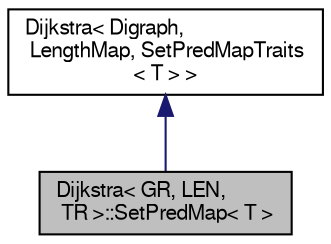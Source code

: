 digraph "Dijkstra&lt; GR, LEN, TR &gt;::SetPredMap&lt; T &gt;"
{
 // LATEX_PDF_SIZE
  edge [fontname="FreeSans",fontsize="10",labelfontname="FreeSans",labelfontsize="10"];
  node [fontname="FreeSans",fontsize="10",shape=record];
  Node0 [label="Dijkstra\< GR, LEN,\l TR \>::SetPredMap\< T \>",height=0.2,width=0.4,color="black", fillcolor="grey75", style="filled", fontcolor="black",tooltip="Named parameter for setting PredMap type."];
  Node1 -> Node0 [dir="back",color="midnightblue",fontsize="10",style="solid",fontname="FreeSans"];
  Node1 [label="Dijkstra\< Digraph,\l LengthMap, SetPredMapTraits\l\< T \> \>",height=0.2,width=0.4,color="black", fillcolor="white", style="filled",URL="$a02045.html",tooltip=" "];
}
